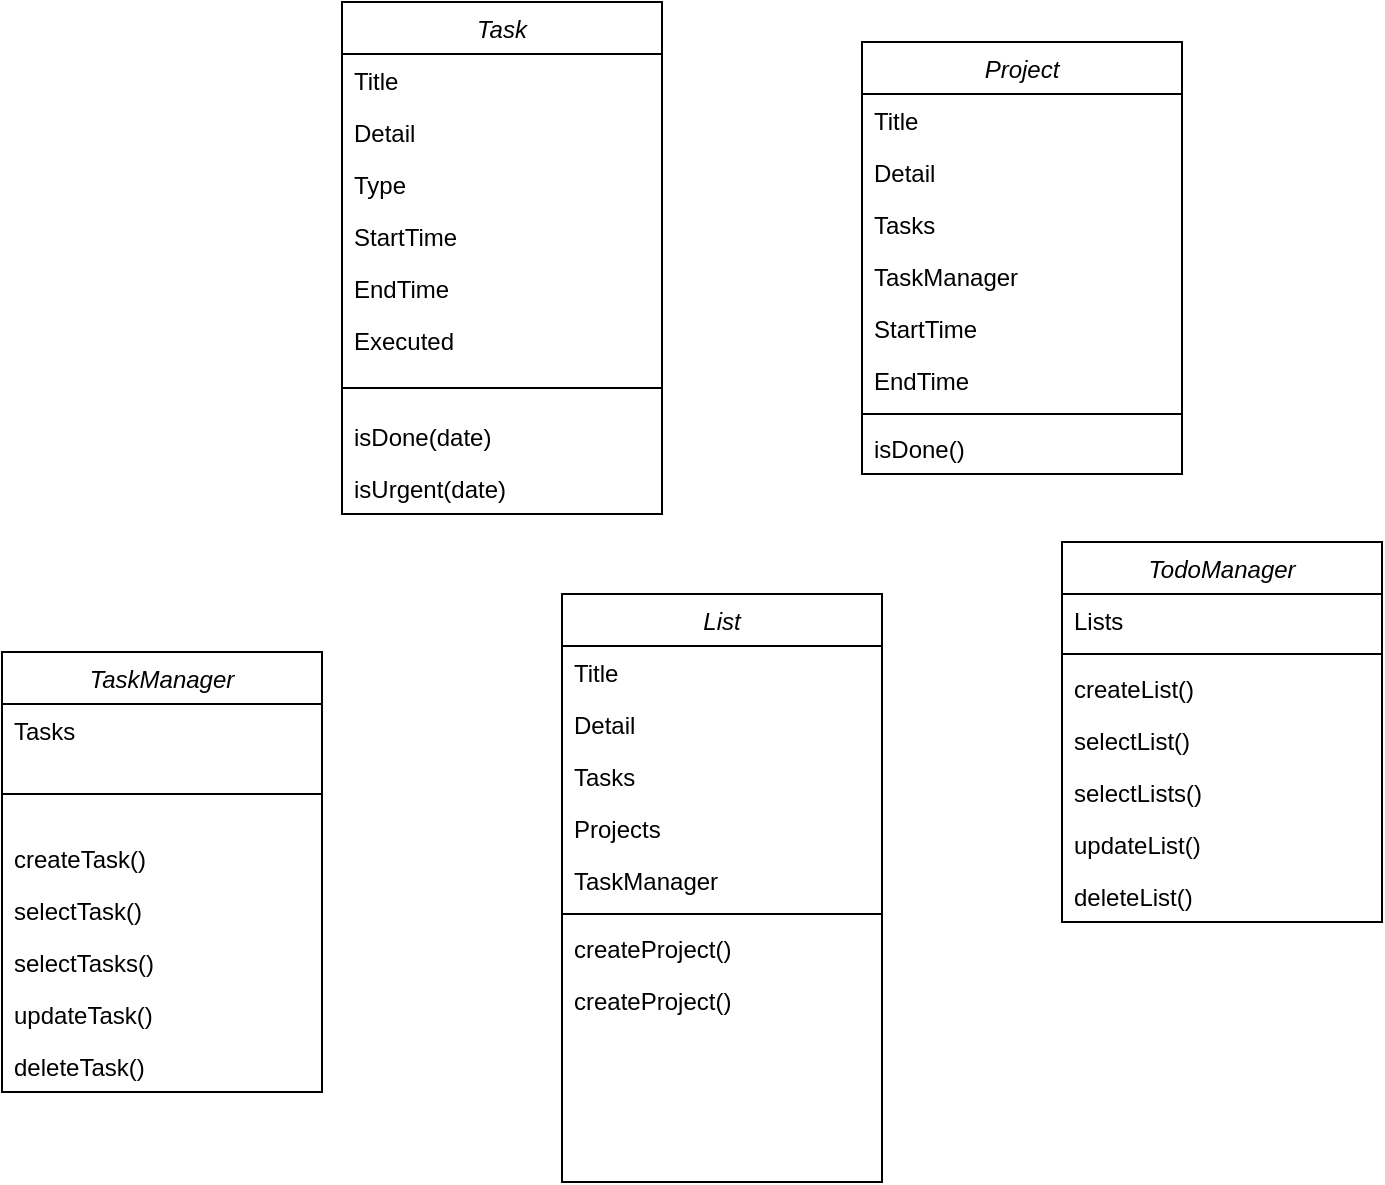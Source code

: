 <mxfile version="20.3.0" type="device"><diagram id="C5RBs43oDa-KdzZeNtuy" name="Page-1"><mxGraphModel dx="1422" dy="878" grid="1" gridSize="10" guides="1" tooltips="1" connect="1" arrows="1" fold="1" page="1" pageScale="1" pageWidth="827" pageHeight="1169" math="0" shadow="0"><root><mxCell id="WIyWlLk6GJQsqaUBKTNV-0"/><mxCell id="WIyWlLk6GJQsqaUBKTNV-1" parent="WIyWlLk6GJQsqaUBKTNV-0"/><mxCell id="zkfFHV4jXpPFQw0GAbJ--0" value="Task" style="swimlane;fontStyle=2;align=center;verticalAlign=top;childLayout=stackLayout;horizontal=1;startSize=26;horizontalStack=0;resizeParent=1;resizeLast=0;collapsible=1;marginBottom=0;rounded=0;shadow=0;strokeWidth=1;" parent="WIyWlLk6GJQsqaUBKTNV-1" vertex="1"><mxGeometry x="220" y="50" width="160" height="256" as="geometry"><mxRectangle x="220" y="50" width="160" height="26" as="alternateBounds"/></mxGeometry></mxCell><mxCell id="zkfFHV4jXpPFQw0GAbJ--1" value="Title" style="text;align=left;verticalAlign=top;spacingLeft=4;spacingRight=4;overflow=hidden;rotatable=0;points=[[0,0.5],[1,0.5]];portConstraint=eastwest;" parent="zkfFHV4jXpPFQw0GAbJ--0" vertex="1"><mxGeometry y="26" width="160" height="26" as="geometry"/></mxCell><mxCell id="zkfFHV4jXpPFQw0GAbJ--2" value="Detail" style="text;align=left;verticalAlign=top;spacingLeft=4;spacingRight=4;overflow=hidden;rotatable=0;points=[[0,0.5],[1,0.5]];portConstraint=eastwest;rounded=0;shadow=0;html=0;" parent="zkfFHV4jXpPFQw0GAbJ--0" vertex="1"><mxGeometry y="52" width="160" height="26" as="geometry"/></mxCell><mxCell id="EGYWKnpYwDHS2Fz1AxNA-28" value="Type" style="text;align=left;verticalAlign=top;spacingLeft=4;spacingRight=4;overflow=hidden;rotatable=0;points=[[0,0.5],[1,0.5]];portConstraint=eastwest;" parent="zkfFHV4jXpPFQw0GAbJ--0" vertex="1"><mxGeometry y="78" width="160" height="26" as="geometry"/></mxCell><mxCell id="EGYWKnpYwDHS2Fz1AxNA-26" value="StartTime" style="text;align=left;verticalAlign=top;spacingLeft=4;spacingRight=4;overflow=hidden;rotatable=0;points=[[0,0.5],[1,0.5]];portConstraint=eastwest;rounded=0;shadow=0;html=0;" parent="zkfFHV4jXpPFQw0GAbJ--0" vertex="1"><mxGeometry y="104" width="160" height="26" as="geometry"/></mxCell><mxCell id="EGYWKnpYwDHS2Fz1AxNA-27" value="EndTime" style="text;align=left;verticalAlign=top;spacingLeft=4;spacingRight=4;overflow=hidden;rotatable=0;points=[[0,0.5],[1,0.5]];portConstraint=eastwest;rounded=0;shadow=0;html=0;" parent="zkfFHV4jXpPFQw0GAbJ--0" vertex="1"><mxGeometry y="130" width="160" height="26" as="geometry"/></mxCell><mxCell id="EGYWKnpYwDHS2Fz1AxNA-30" value="Executed" style="text;align=left;verticalAlign=top;spacingLeft=4;spacingRight=4;overflow=hidden;rotatable=0;points=[[0,0.5],[1,0.5]];portConstraint=eastwest;rounded=0;shadow=0;html=0;" parent="zkfFHV4jXpPFQw0GAbJ--0" vertex="1"><mxGeometry y="156" width="160" height="26" as="geometry"/></mxCell><mxCell id="zkfFHV4jXpPFQw0GAbJ--4" value="" style="line;html=1;strokeWidth=1;align=left;verticalAlign=middle;spacingTop=-1;spacingLeft=3;spacingRight=3;rotatable=0;labelPosition=right;points=[];portConstraint=eastwest;" parent="zkfFHV4jXpPFQw0GAbJ--0" vertex="1"><mxGeometry y="182" width="160" height="22" as="geometry"/></mxCell><mxCell id="zkfFHV4jXpPFQw0GAbJ--5" value="isDone(date)" style="text;align=left;verticalAlign=top;spacingLeft=4;spacingRight=4;overflow=hidden;rotatable=0;points=[[0,0.5],[1,0.5]];portConstraint=eastwest;" parent="zkfFHV4jXpPFQw0GAbJ--0" vertex="1"><mxGeometry y="204" width="160" height="26" as="geometry"/></mxCell><mxCell id="EGYWKnpYwDHS2Fz1AxNA-29" value="isUrgent(date)" style="text;align=left;verticalAlign=top;spacingLeft=4;spacingRight=4;overflow=hidden;rotatable=0;points=[[0,0.5],[1,0.5]];portConstraint=eastwest;" parent="zkfFHV4jXpPFQw0GAbJ--0" vertex="1"><mxGeometry y="230" width="160" height="26" as="geometry"/></mxCell><mxCell id="EGYWKnpYwDHS2Fz1AxNA-1" value="Project" style="swimlane;fontStyle=2;align=center;verticalAlign=top;childLayout=stackLayout;horizontal=1;startSize=26;horizontalStack=0;resizeParent=1;resizeLast=0;collapsible=1;marginBottom=0;rounded=0;shadow=0;strokeWidth=1;" parent="WIyWlLk6GJQsqaUBKTNV-1" vertex="1"><mxGeometry x="480" y="70" width="160" height="216" as="geometry"><mxRectangle x="230" y="140" width="160" height="26" as="alternateBounds"/></mxGeometry></mxCell><mxCell id="EGYWKnpYwDHS2Fz1AxNA-2" value="Title" style="text;align=left;verticalAlign=top;spacingLeft=4;spacingRight=4;overflow=hidden;rotatable=0;points=[[0,0.5],[1,0.5]];portConstraint=eastwest;" parent="EGYWKnpYwDHS2Fz1AxNA-1" vertex="1"><mxGeometry y="26" width="160" height="26" as="geometry"/></mxCell><mxCell id="EGYWKnpYwDHS2Fz1AxNA-3" value="Detail" style="text;align=left;verticalAlign=top;spacingLeft=4;spacingRight=4;overflow=hidden;rotatable=0;points=[[0,0.5],[1,0.5]];portConstraint=eastwest;rounded=0;shadow=0;html=0;" parent="EGYWKnpYwDHS2Fz1AxNA-1" vertex="1"><mxGeometry y="52" width="160" height="26" as="geometry"/></mxCell><mxCell id="EGYWKnpYwDHS2Fz1AxNA-40" value="Tasks" style="text;align=left;verticalAlign=top;spacingLeft=4;spacingRight=4;overflow=hidden;rotatable=0;points=[[0,0.5],[1,0.5]];portConstraint=eastwest;" parent="EGYWKnpYwDHS2Fz1AxNA-1" vertex="1"><mxGeometry y="78" width="160" height="26" as="geometry"/></mxCell><mxCell id="EGYWKnpYwDHS2Fz1AxNA-36" value="TaskManager" style="text;align=left;verticalAlign=top;spacingLeft=4;spacingRight=4;overflow=hidden;rotatable=0;points=[[0,0.5],[1,0.5]];portConstraint=eastwest;rounded=0;shadow=0;html=0;" parent="EGYWKnpYwDHS2Fz1AxNA-1" vertex="1"><mxGeometry y="104" width="160" height="26" as="geometry"/></mxCell><mxCell id="EGYWKnpYwDHS2Fz1AxNA-45" value="StartTime" style="text;align=left;verticalAlign=top;spacingLeft=4;spacingRight=4;overflow=hidden;rotatable=0;points=[[0,0.5],[1,0.5]];portConstraint=eastwest;rounded=0;shadow=0;html=0;" parent="EGYWKnpYwDHS2Fz1AxNA-1" vertex="1"><mxGeometry y="130" width="160" height="26" as="geometry"/></mxCell><mxCell id="EGYWKnpYwDHS2Fz1AxNA-47" value="EndTime" style="text;align=left;verticalAlign=top;spacingLeft=4;spacingRight=4;overflow=hidden;rotatable=0;points=[[0,0.5],[1,0.5]];portConstraint=eastwest;rounded=0;shadow=0;html=0;" parent="EGYWKnpYwDHS2Fz1AxNA-1" vertex="1"><mxGeometry y="156" width="160" height="26" as="geometry"/></mxCell><mxCell id="EGYWKnpYwDHS2Fz1AxNA-4" value="" style="line;html=1;strokeWidth=1;align=left;verticalAlign=middle;spacingTop=-1;spacingLeft=3;spacingRight=3;rotatable=0;labelPosition=right;points=[];portConstraint=eastwest;" parent="EGYWKnpYwDHS2Fz1AxNA-1" vertex="1"><mxGeometry y="182" width="160" height="8" as="geometry"/></mxCell><mxCell id="EGYWKnpYwDHS2Fz1AxNA-5" value="isDone()" style="text;align=left;verticalAlign=top;spacingLeft=4;spacingRight=4;overflow=hidden;rotatable=0;points=[[0,0.5],[1,0.5]];portConstraint=eastwest;" parent="EGYWKnpYwDHS2Fz1AxNA-1" vertex="1"><mxGeometry y="190" width="160" height="26" as="geometry"/></mxCell><mxCell id="EGYWKnpYwDHS2Fz1AxNA-6" value="List" style="swimlane;fontStyle=2;align=center;verticalAlign=top;childLayout=stackLayout;horizontal=1;startSize=26;horizontalStack=0;resizeParent=1;resizeLast=0;collapsible=1;marginBottom=0;rounded=0;shadow=0;strokeWidth=1;" parent="WIyWlLk6GJQsqaUBKTNV-1" vertex="1"><mxGeometry x="330" y="346" width="160" height="294" as="geometry"><mxRectangle x="230" y="140" width="160" height="26" as="alternateBounds"/></mxGeometry></mxCell><mxCell id="EGYWKnpYwDHS2Fz1AxNA-38" value="Title" style="text;align=left;verticalAlign=top;spacingLeft=4;spacingRight=4;overflow=hidden;rotatable=0;points=[[0,0.5],[1,0.5]];portConstraint=eastwest;" parent="EGYWKnpYwDHS2Fz1AxNA-6" vertex="1"><mxGeometry y="26" width="160" height="26" as="geometry"/></mxCell><mxCell id="EGYWKnpYwDHS2Fz1AxNA-37" value="Detail" style="text;align=left;verticalAlign=top;spacingLeft=4;spacingRight=4;overflow=hidden;rotatable=0;points=[[0,0.5],[1,0.5]];portConstraint=eastwest;rounded=0;shadow=0;html=0;" parent="EGYWKnpYwDHS2Fz1AxNA-6" vertex="1"><mxGeometry y="52" width="160" height="26" as="geometry"/></mxCell><mxCell id="EGYWKnpYwDHS2Fz1AxNA-39" value="Tasks" style="text;align=left;verticalAlign=top;spacingLeft=4;spacingRight=4;overflow=hidden;rotatable=0;points=[[0,0.5],[1,0.5]];portConstraint=eastwest;" parent="EGYWKnpYwDHS2Fz1AxNA-6" vertex="1"><mxGeometry y="78" width="160" height="26" as="geometry"/></mxCell><mxCell id="EGYWKnpYwDHS2Fz1AxNA-8" value="Projects" style="text;align=left;verticalAlign=top;spacingLeft=4;spacingRight=4;overflow=hidden;rotatable=0;points=[[0,0.5],[1,0.5]];portConstraint=eastwest;rounded=0;shadow=0;html=0;" parent="EGYWKnpYwDHS2Fz1AxNA-6" vertex="1"><mxGeometry y="104" width="160" height="26" as="geometry"/></mxCell><mxCell id="EGYWKnpYwDHS2Fz1AxNA-34" value="TaskManager" style="text;align=left;verticalAlign=top;spacingLeft=4;spacingRight=4;overflow=hidden;rotatable=0;points=[[0,0.5],[1,0.5]];portConstraint=eastwest;rounded=0;shadow=0;html=0;" parent="EGYWKnpYwDHS2Fz1AxNA-6" vertex="1"><mxGeometry y="130" width="160" height="26" as="geometry"/></mxCell><mxCell id="EGYWKnpYwDHS2Fz1AxNA-9" value="" style="line;html=1;strokeWidth=1;align=left;verticalAlign=middle;spacingTop=-1;spacingLeft=3;spacingRight=3;rotatable=0;labelPosition=right;points=[];portConstraint=eastwest;" parent="EGYWKnpYwDHS2Fz1AxNA-6" vertex="1"><mxGeometry y="156" width="160" height="8" as="geometry"/></mxCell><mxCell id="EGYWKnpYwDHS2Fz1AxNA-43" value="createProject()" style="text;align=left;verticalAlign=top;spacingLeft=4;spacingRight=4;overflow=hidden;rotatable=0;points=[[0,0.5],[1,0.5]];portConstraint=eastwest;" parent="EGYWKnpYwDHS2Fz1AxNA-6" vertex="1"><mxGeometry y="164" width="160" height="26" as="geometry"/></mxCell><mxCell id="EGYWKnpYwDHS2Fz1AxNA-44" value="createProject()" style="text;align=left;verticalAlign=top;spacingLeft=4;spacingRight=4;overflow=hidden;rotatable=0;points=[[0,0.5],[1,0.5]];portConstraint=eastwest;" parent="EGYWKnpYwDHS2Fz1AxNA-6" vertex="1"><mxGeometry y="190" width="160" height="26" as="geometry"/></mxCell><mxCell id="EGYWKnpYwDHS2Fz1AxNA-11" value="TodoManager" style="swimlane;fontStyle=2;align=center;verticalAlign=top;childLayout=stackLayout;horizontal=1;startSize=26;horizontalStack=0;resizeParent=1;resizeLast=0;collapsible=1;marginBottom=0;rounded=0;shadow=0;strokeWidth=1;" parent="WIyWlLk6GJQsqaUBKTNV-1" vertex="1"><mxGeometry x="580" y="320" width="160" height="190" as="geometry"><mxRectangle x="230" y="140" width="160" height="26" as="alternateBounds"/></mxGeometry></mxCell><mxCell id="EGYWKnpYwDHS2Fz1AxNA-12" value="Lists&#10;" style="text;align=left;verticalAlign=top;spacingLeft=4;spacingRight=4;overflow=hidden;rotatable=0;points=[[0,0.5],[1,0.5]];portConstraint=eastwest;" parent="EGYWKnpYwDHS2Fz1AxNA-11" vertex="1"><mxGeometry y="26" width="160" height="26" as="geometry"/></mxCell><mxCell id="EGYWKnpYwDHS2Fz1AxNA-14" value="" style="line;html=1;strokeWidth=1;align=left;verticalAlign=middle;spacingTop=-1;spacingLeft=3;spacingRight=3;rotatable=0;labelPosition=right;points=[];portConstraint=eastwest;" parent="EGYWKnpYwDHS2Fz1AxNA-11" vertex="1"><mxGeometry y="52" width="160" height="8" as="geometry"/></mxCell><mxCell id="EGYWKnpYwDHS2Fz1AxNA-15" value="createList()" style="text;align=left;verticalAlign=top;spacingLeft=4;spacingRight=4;overflow=hidden;rotatable=0;points=[[0,0.5],[1,0.5]];portConstraint=eastwest;" parent="EGYWKnpYwDHS2Fz1AxNA-11" vertex="1"><mxGeometry y="60" width="160" height="26" as="geometry"/></mxCell><mxCell id="EGYWKnpYwDHS2Fz1AxNA-17" value="selectList()" style="text;align=left;verticalAlign=top;spacingLeft=4;spacingRight=4;overflow=hidden;rotatable=0;points=[[0,0.5],[1,0.5]];portConstraint=eastwest;" parent="EGYWKnpYwDHS2Fz1AxNA-11" vertex="1"><mxGeometry y="86" width="160" height="26" as="geometry"/></mxCell><mxCell id="EGYWKnpYwDHS2Fz1AxNA-41" value="selectLists()" style="text;align=left;verticalAlign=top;spacingLeft=4;spacingRight=4;overflow=hidden;rotatable=0;points=[[0,0.5],[1,0.5]];portConstraint=eastwest;" parent="EGYWKnpYwDHS2Fz1AxNA-11" vertex="1"><mxGeometry y="112" width="160" height="26" as="geometry"/></mxCell><mxCell id="EGYWKnpYwDHS2Fz1AxNA-19" value="updateList()" style="text;align=left;verticalAlign=top;spacingLeft=4;spacingRight=4;overflow=hidden;rotatable=0;points=[[0,0.5],[1,0.5]];portConstraint=eastwest;" parent="EGYWKnpYwDHS2Fz1AxNA-11" vertex="1"><mxGeometry y="138" width="160" height="26" as="geometry"/></mxCell><mxCell id="EGYWKnpYwDHS2Fz1AxNA-18" value="deleteList()" style="text;align=left;verticalAlign=top;spacingLeft=4;spacingRight=4;overflow=hidden;rotatable=0;points=[[0,0.5],[1,0.5]];portConstraint=eastwest;" parent="EGYWKnpYwDHS2Fz1AxNA-11" vertex="1"><mxGeometry y="164" width="160" height="26" as="geometry"/></mxCell><mxCell id="EGYWKnpYwDHS2Fz1AxNA-21" value="TaskManager" style="swimlane;fontStyle=2;align=center;verticalAlign=top;childLayout=stackLayout;horizontal=1;startSize=26;horizontalStack=0;resizeParent=1;resizeLast=0;collapsible=1;marginBottom=0;rounded=0;shadow=0;strokeWidth=1;" parent="WIyWlLk6GJQsqaUBKTNV-1" vertex="1"><mxGeometry x="50" y="375" width="160" height="220" as="geometry"><mxRectangle x="230" y="140" width="160" height="26" as="alternateBounds"/></mxGeometry></mxCell><mxCell id="EGYWKnpYwDHS2Fz1AxNA-7" value="Tasks" style="text;align=left;verticalAlign=top;spacingLeft=4;spacingRight=4;overflow=hidden;rotatable=0;points=[[0,0.5],[1,0.5]];portConstraint=eastwest;" parent="EGYWKnpYwDHS2Fz1AxNA-21" vertex="1"><mxGeometry y="26" width="160" height="26" as="geometry"/></mxCell><mxCell id="EGYWKnpYwDHS2Fz1AxNA-24" value="" style="line;html=1;strokeWidth=1;align=left;verticalAlign=middle;spacingTop=-1;spacingLeft=3;spacingRight=3;rotatable=0;labelPosition=right;points=[];portConstraint=eastwest;" parent="EGYWKnpYwDHS2Fz1AxNA-21" vertex="1"><mxGeometry y="52" width="160" height="38" as="geometry"/></mxCell><mxCell id="EGYWKnpYwDHS2Fz1AxNA-25" value="createTask()" style="text;align=left;verticalAlign=top;spacingLeft=4;spacingRight=4;overflow=hidden;rotatable=0;points=[[0,0.5],[1,0.5]];portConstraint=eastwest;" parent="EGYWKnpYwDHS2Fz1AxNA-21" vertex="1"><mxGeometry y="90" width="160" height="26" as="geometry"/></mxCell><mxCell id="EGYWKnpYwDHS2Fz1AxNA-33" value="selectTask()" style="text;align=left;verticalAlign=top;spacingLeft=4;spacingRight=4;overflow=hidden;rotatable=0;points=[[0,0.5],[1,0.5]];portConstraint=eastwest;" parent="EGYWKnpYwDHS2Fz1AxNA-21" vertex="1"><mxGeometry y="116" width="160" height="26" as="geometry"/></mxCell><mxCell id="EGYWKnpYwDHS2Fz1AxNA-42" value="selectTasks()" style="text;align=left;verticalAlign=top;spacingLeft=4;spacingRight=4;overflow=hidden;rotatable=0;points=[[0,0.5],[1,0.5]];portConstraint=eastwest;" parent="EGYWKnpYwDHS2Fz1AxNA-21" vertex="1"><mxGeometry y="142" width="160" height="26" as="geometry"/></mxCell><mxCell id="EGYWKnpYwDHS2Fz1AxNA-35" value="updateTask()" style="text;align=left;verticalAlign=top;spacingLeft=4;spacingRight=4;overflow=hidden;rotatable=0;points=[[0,0.5],[1,0.5]];portConstraint=eastwest;" parent="EGYWKnpYwDHS2Fz1AxNA-21" vertex="1"><mxGeometry y="168" width="160" height="26" as="geometry"/></mxCell><mxCell id="EGYWKnpYwDHS2Fz1AxNA-32" value="deleteTask()" style="text;align=left;verticalAlign=top;spacingLeft=4;spacingRight=4;overflow=hidden;rotatable=0;points=[[0,0.5],[1,0.5]];portConstraint=eastwest;" parent="EGYWKnpYwDHS2Fz1AxNA-21" vertex="1"><mxGeometry y="194" width="160" height="26" as="geometry"/></mxCell></root></mxGraphModel></diagram></mxfile>